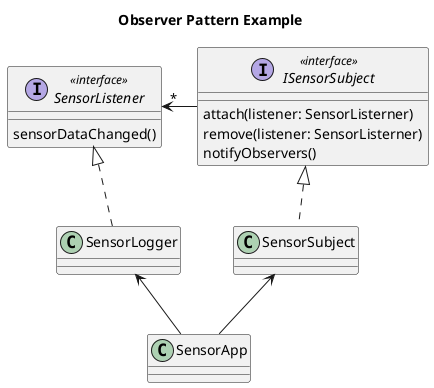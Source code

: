 @startuml



skinparam classAttributeIconSize 0
title Observer Pattern Example



interface ISensorSubject <<interface>>
ISensorSubject : attach(listener: SensorListerner)
ISensorSubject : remove(listener: SensorListerner)
ISensorSubject : notifyObservers()

interface SensorListener <<interface>>
SensorListener : sensorDataChanged()

SensorListener <|.. SensorLogger
ISensorSubject <|.. SensorSubject


class SensorSubject
class SensorLogger
class SensorApp

SensorSubject <-- SensorApp


SensorListener "*" <- ISensorSubject
SensorLogger <-- SensorApp


@enduml